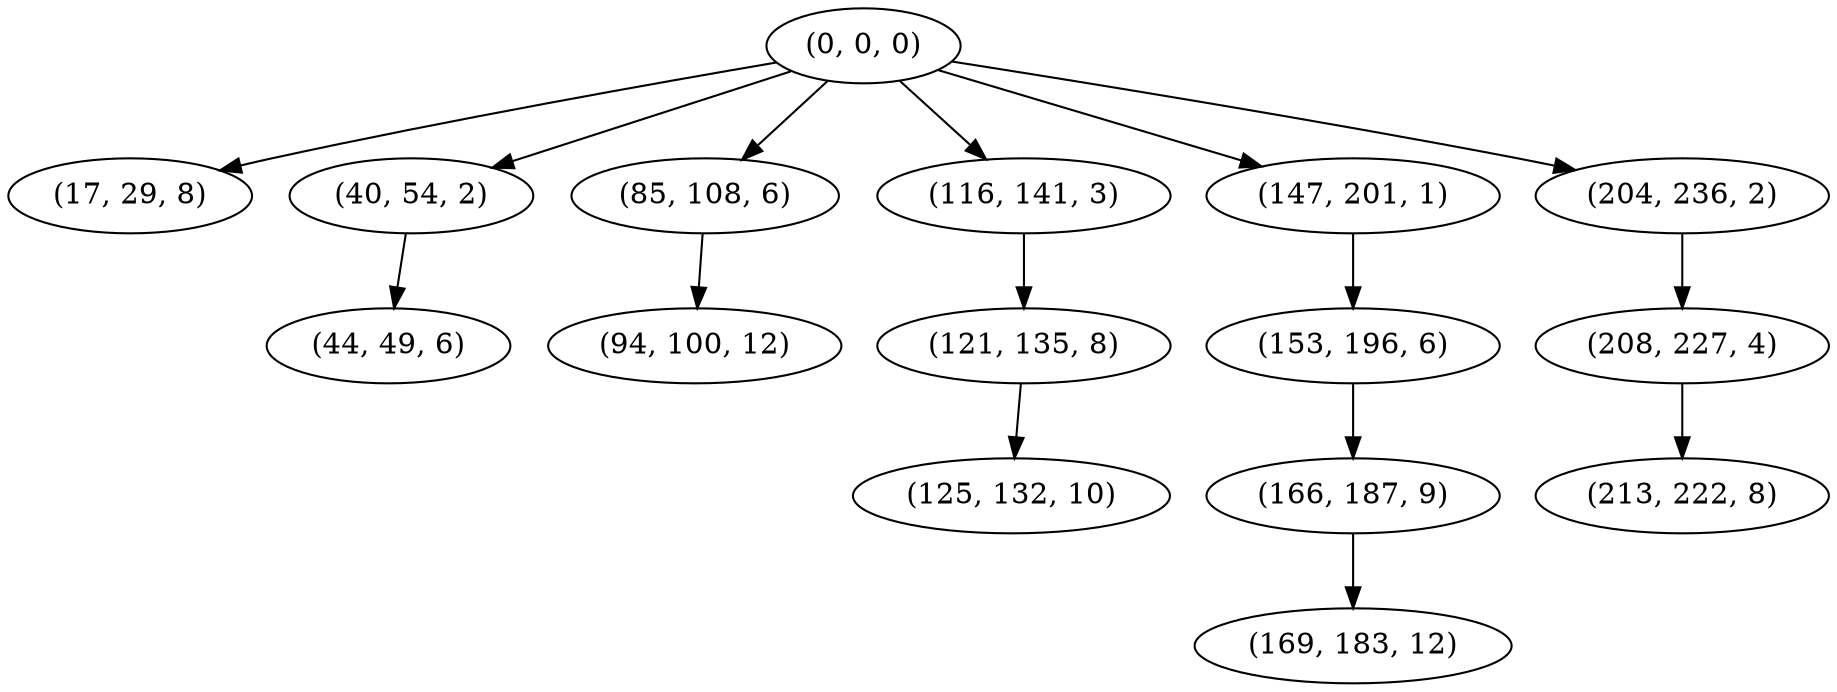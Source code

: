 digraph tree {
    "(0, 0, 0)";
    "(17, 29, 8)";
    "(40, 54, 2)";
    "(44, 49, 6)";
    "(85, 108, 6)";
    "(94, 100, 12)";
    "(116, 141, 3)";
    "(121, 135, 8)";
    "(125, 132, 10)";
    "(147, 201, 1)";
    "(153, 196, 6)";
    "(166, 187, 9)";
    "(169, 183, 12)";
    "(204, 236, 2)";
    "(208, 227, 4)";
    "(213, 222, 8)";
    "(0, 0, 0)" -> "(17, 29, 8)";
    "(0, 0, 0)" -> "(40, 54, 2)";
    "(0, 0, 0)" -> "(85, 108, 6)";
    "(0, 0, 0)" -> "(116, 141, 3)";
    "(0, 0, 0)" -> "(147, 201, 1)";
    "(0, 0, 0)" -> "(204, 236, 2)";
    "(40, 54, 2)" -> "(44, 49, 6)";
    "(85, 108, 6)" -> "(94, 100, 12)";
    "(116, 141, 3)" -> "(121, 135, 8)";
    "(121, 135, 8)" -> "(125, 132, 10)";
    "(147, 201, 1)" -> "(153, 196, 6)";
    "(153, 196, 6)" -> "(166, 187, 9)";
    "(166, 187, 9)" -> "(169, 183, 12)";
    "(204, 236, 2)" -> "(208, 227, 4)";
    "(208, 227, 4)" -> "(213, 222, 8)";
}
